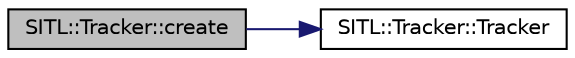 digraph "SITL::Tracker::create"
{
 // INTERACTIVE_SVG=YES
  edge [fontname="Helvetica",fontsize="10",labelfontname="Helvetica",labelfontsize="10"];
  node [fontname="Helvetica",fontsize="10",shape=record];
  rankdir="LR";
  Node1 [label="SITL::Tracker::create",height=0.2,width=0.4,color="black", fillcolor="grey75", style="filled", fontcolor="black"];
  Node1 -> Node2 [color="midnightblue",fontsize="10",style="solid",fontname="Helvetica"];
  Node2 [label="SITL::Tracker::Tracker",height=0.2,width=0.4,color="black", fillcolor="white", style="filled",URL="$classSITL_1_1Tracker.html#ac8bd37dcd73cd016d29c770bf4084412"];
}
